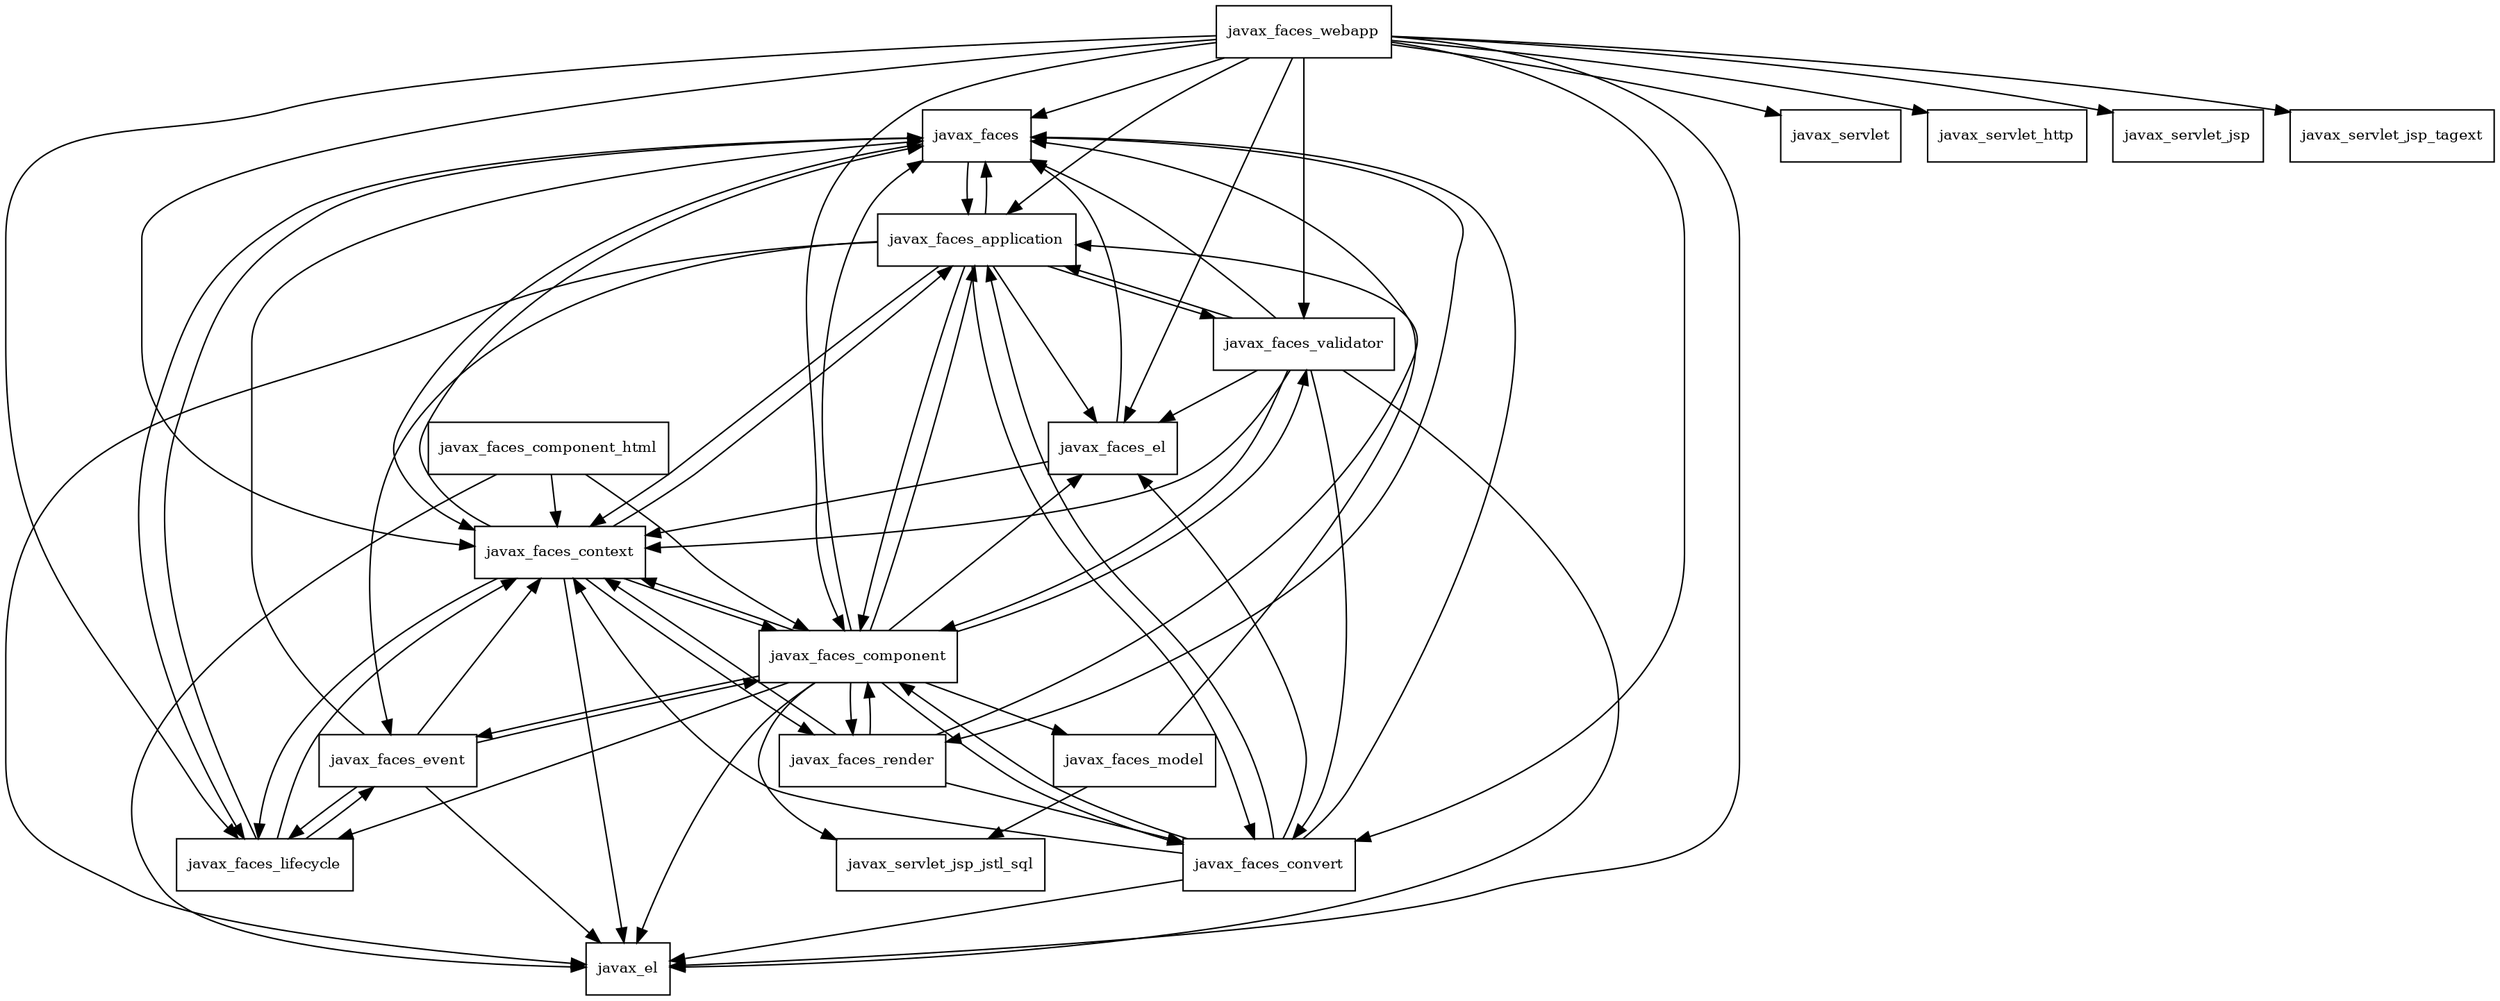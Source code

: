 digraph jsf_api_1_2_15_b01_redhat_11_package_dependencies {
  node [shape = box, fontsize=10.0];
  javax_faces -> javax_faces_application;
  javax_faces -> javax_faces_context;
  javax_faces -> javax_faces_lifecycle;
  javax_faces -> javax_faces_render;
  javax_faces_application -> javax_el;
  javax_faces_application -> javax_faces;
  javax_faces_application -> javax_faces_component;
  javax_faces_application -> javax_faces_context;
  javax_faces_application -> javax_faces_convert;
  javax_faces_application -> javax_faces_el;
  javax_faces_application -> javax_faces_event;
  javax_faces_application -> javax_faces_validator;
  javax_faces_component -> javax_el;
  javax_faces_component -> javax_faces;
  javax_faces_component -> javax_faces_application;
  javax_faces_component -> javax_faces_context;
  javax_faces_component -> javax_faces_convert;
  javax_faces_component -> javax_faces_el;
  javax_faces_component -> javax_faces_event;
  javax_faces_component -> javax_faces_lifecycle;
  javax_faces_component -> javax_faces_model;
  javax_faces_component -> javax_faces_render;
  javax_faces_component -> javax_faces_validator;
  javax_faces_component -> javax_servlet_jsp_jstl_sql;
  javax_faces_component_html -> javax_el;
  javax_faces_component_html -> javax_faces_component;
  javax_faces_component_html -> javax_faces_context;
  javax_faces_context -> javax_el;
  javax_faces_context -> javax_faces;
  javax_faces_context -> javax_faces_application;
  javax_faces_context -> javax_faces_component;
  javax_faces_context -> javax_faces_lifecycle;
  javax_faces_context -> javax_faces_render;
  javax_faces_convert -> javax_el;
  javax_faces_convert -> javax_faces;
  javax_faces_convert -> javax_faces_application;
  javax_faces_convert -> javax_faces_component;
  javax_faces_convert -> javax_faces_context;
  javax_faces_convert -> javax_faces_el;
  javax_faces_el -> javax_faces;
  javax_faces_el -> javax_faces_context;
  javax_faces_event -> javax_el;
  javax_faces_event -> javax_faces;
  javax_faces_event -> javax_faces_component;
  javax_faces_event -> javax_faces_context;
  javax_faces_event -> javax_faces_lifecycle;
  javax_faces_lifecycle -> javax_faces;
  javax_faces_lifecycle -> javax_faces_context;
  javax_faces_lifecycle -> javax_faces_event;
  javax_faces_model -> javax_faces;
  javax_faces_model -> javax_servlet_jsp_jstl_sql;
  javax_faces_render -> javax_faces_application;
  javax_faces_render -> javax_faces_component;
  javax_faces_render -> javax_faces_context;
  javax_faces_render -> javax_faces_convert;
  javax_faces_validator -> javax_el;
  javax_faces_validator -> javax_faces;
  javax_faces_validator -> javax_faces_application;
  javax_faces_validator -> javax_faces_component;
  javax_faces_validator -> javax_faces_context;
  javax_faces_validator -> javax_faces_convert;
  javax_faces_validator -> javax_faces_el;
  javax_faces_webapp -> javax_el;
  javax_faces_webapp -> javax_faces;
  javax_faces_webapp -> javax_faces_application;
  javax_faces_webapp -> javax_faces_component;
  javax_faces_webapp -> javax_faces_context;
  javax_faces_webapp -> javax_faces_convert;
  javax_faces_webapp -> javax_faces_el;
  javax_faces_webapp -> javax_faces_lifecycle;
  javax_faces_webapp -> javax_faces_validator;
  javax_faces_webapp -> javax_servlet;
  javax_faces_webapp -> javax_servlet_http;
  javax_faces_webapp -> javax_servlet_jsp;
  javax_faces_webapp -> javax_servlet_jsp_tagext;
}

